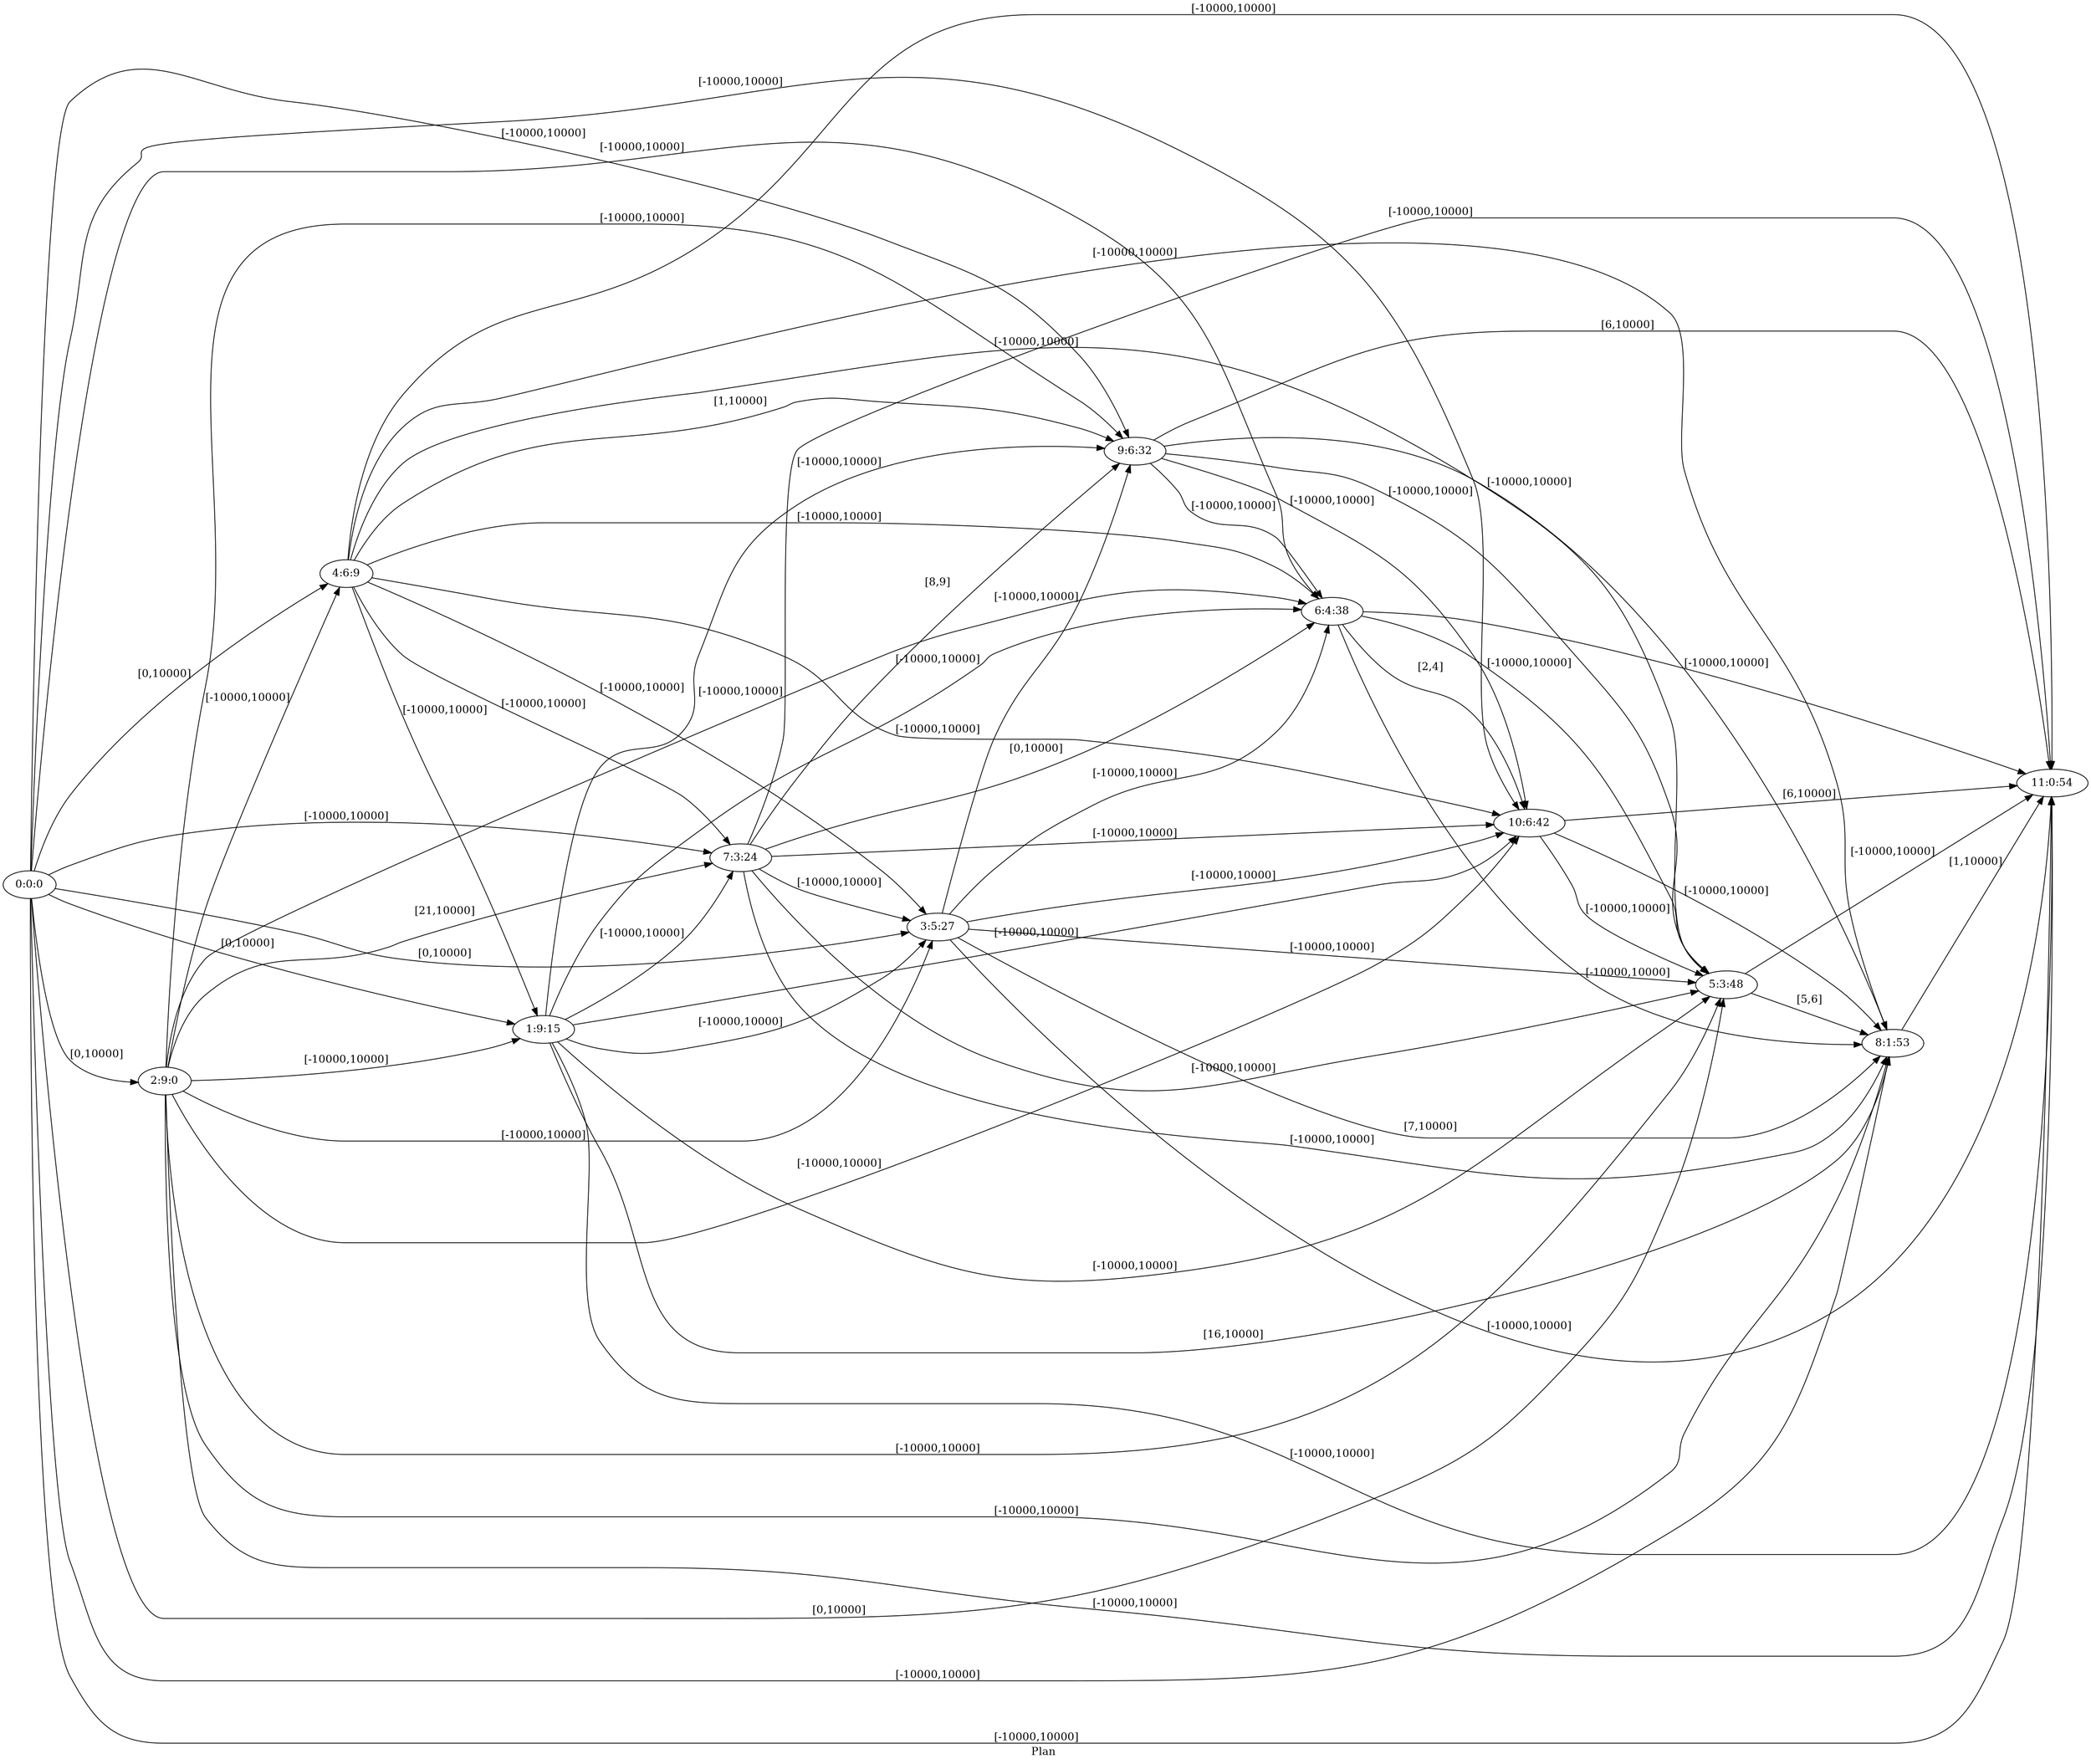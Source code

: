 digraph G {
 rankdir = LR;
 nodesep = .45; 
 size = 30;
label="Plan ";
 fldt = 0.525455;
"0:0:0"->"1:9:15"[ label = "[0,10000]"];
"0:0:0"->"2:9:0"[ label = "[0,10000]"];
"0:0:0"->"3:5:27"[ label = "[0,10000]"];
"0:0:0"->"4:6:9"[ label = "[0,10000]"];
"0:0:0"->"5:3:48"[ label = "[0,10000]"];
"0:0:0"->"6:4:38"[ label = "[-10000,10000]"];
"0:0:0"->"7:3:24"[ label = "[-10000,10000]"];
"0:0:0"->"8:1:53"[ label = "[-10000,10000]"];
"0:0:0"->"9:6:32"[ label = "[-10000,10000]"];
"0:0:0"->"10:6:42"[ label = "[-10000,10000]"];
"0:0:0"->"11:0:54"[ label = "[-10000,10000]"];
"1:9:15"->"3:5:27"[ label = "[-10000,10000]"];
"1:9:15"->"5:3:48"[ label = "[-10000,10000]"];
"1:9:15"->"6:4:38"[ label = "[-10000,10000]"];
"1:9:15"->"7:3:24"[ label = "[-10000,10000]"];
"1:9:15"->"8:1:53"[ label = "[16,10000]"];
"1:9:15"->"9:6:32"[ label = "[-10000,10000]"];
"1:9:15"->"10:6:42"[ label = "[-10000,10000]"];
"1:9:15"->"11:0:54"[ label = "[-10000,10000]"];
"2:9:0"->"1:9:15"[ label = "[-10000,10000]"];
"2:9:0"->"3:5:27"[ label = "[-10000,10000]"];
"2:9:0"->"4:6:9"[ label = "[-10000,10000]"];
"2:9:0"->"5:3:48"[ label = "[-10000,10000]"];
"2:9:0"->"6:4:38"[ label = "[-10000,10000]"];
"2:9:0"->"7:3:24"[ label = "[21,10000]"];
"2:9:0"->"8:1:53"[ label = "[-10000,10000]"];
"2:9:0"->"9:6:32"[ label = "[-10000,10000]"];
"2:9:0"->"10:6:42"[ label = "[-10000,10000]"];
"2:9:0"->"11:0:54"[ label = "[-10000,10000]"];
"3:5:27"->"5:3:48"[ label = "[-10000,10000]"];
"3:5:27"->"6:4:38"[ label = "[-10000,10000]"];
"3:5:27"->"8:1:53"[ label = "[7,10000]"];
"3:5:27"->"9:6:32"[ label = "[-10000,10000]"];
"3:5:27"->"10:6:42"[ label = "[-10000,10000]"];
"3:5:27"->"11:0:54"[ label = "[-10000,10000]"];
"4:6:9"->"1:9:15"[ label = "[-10000,10000]"];
"4:6:9"->"3:5:27"[ label = "[-10000,10000]"];
"4:6:9"->"5:3:48"[ label = "[-10000,10000]"];
"4:6:9"->"6:4:38"[ label = "[-10000,10000]"];
"4:6:9"->"7:3:24"[ label = "[-10000,10000]"];
"4:6:9"->"8:1:53"[ label = "[-10000,10000]"];
"4:6:9"->"9:6:32"[ label = "[1,10000]"];
"4:6:9"->"10:6:42"[ label = "[-10000,10000]"];
"4:6:9"->"11:0:54"[ label = "[-10000,10000]"];
"5:3:48"->"8:1:53"[ label = "[5,6]"];
"5:3:48"->"11:0:54"[ label = "[-10000,10000]"];
"6:4:38"->"5:3:48"[ label = "[-10000,10000]"];
"6:4:38"->"8:1:53"[ label = "[-10000,10000]"];
"6:4:38"->"10:6:42"[ label = "[2,4]"];
"6:4:38"->"11:0:54"[ label = "[-10000,10000]"];
"7:3:24"->"3:5:27"[ label = "[-10000,10000]"];
"7:3:24"->"5:3:48"[ label = "[-10000,10000]"];
"7:3:24"->"6:4:38"[ label = "[0,10000]"];
"7:3:24"->"8:1:53"[ label = "[-10000,10000]"];
"7:3:24"->"9:6:32"[ label = "[8,9]"];
"7:3:24"->"10:6:42"[ label = "[-10000,10000]"];
"7:3:24"->"11:0:54"[ label = "[-10000,10000]"];
"8:1:53"->"11:0:54"[ label = "[1,10000]"];
"9:6:32"->"5:3:48"[ label = "[-10000,10000]"];
"9:6:32"->"6:4:38"[ label = "[-10000,10000]"];
"9:6:32"->"8:1:53"[ label = "[-10000,10000]"];
"9:6:32"->"10:6:42"[ label = "[-10000,10000]"];
"9:6:32"->"11:0:54"[ label = "[6,10000]"];
"10:6:42"->"5:3:48"[ label = "[-10000,10000]"];
"10:6:42"->"8:1:53"[ label = "[-10000,10000]"];
"10:6:42"->"11:0:54"[ label = "[6,10000]"];
}
